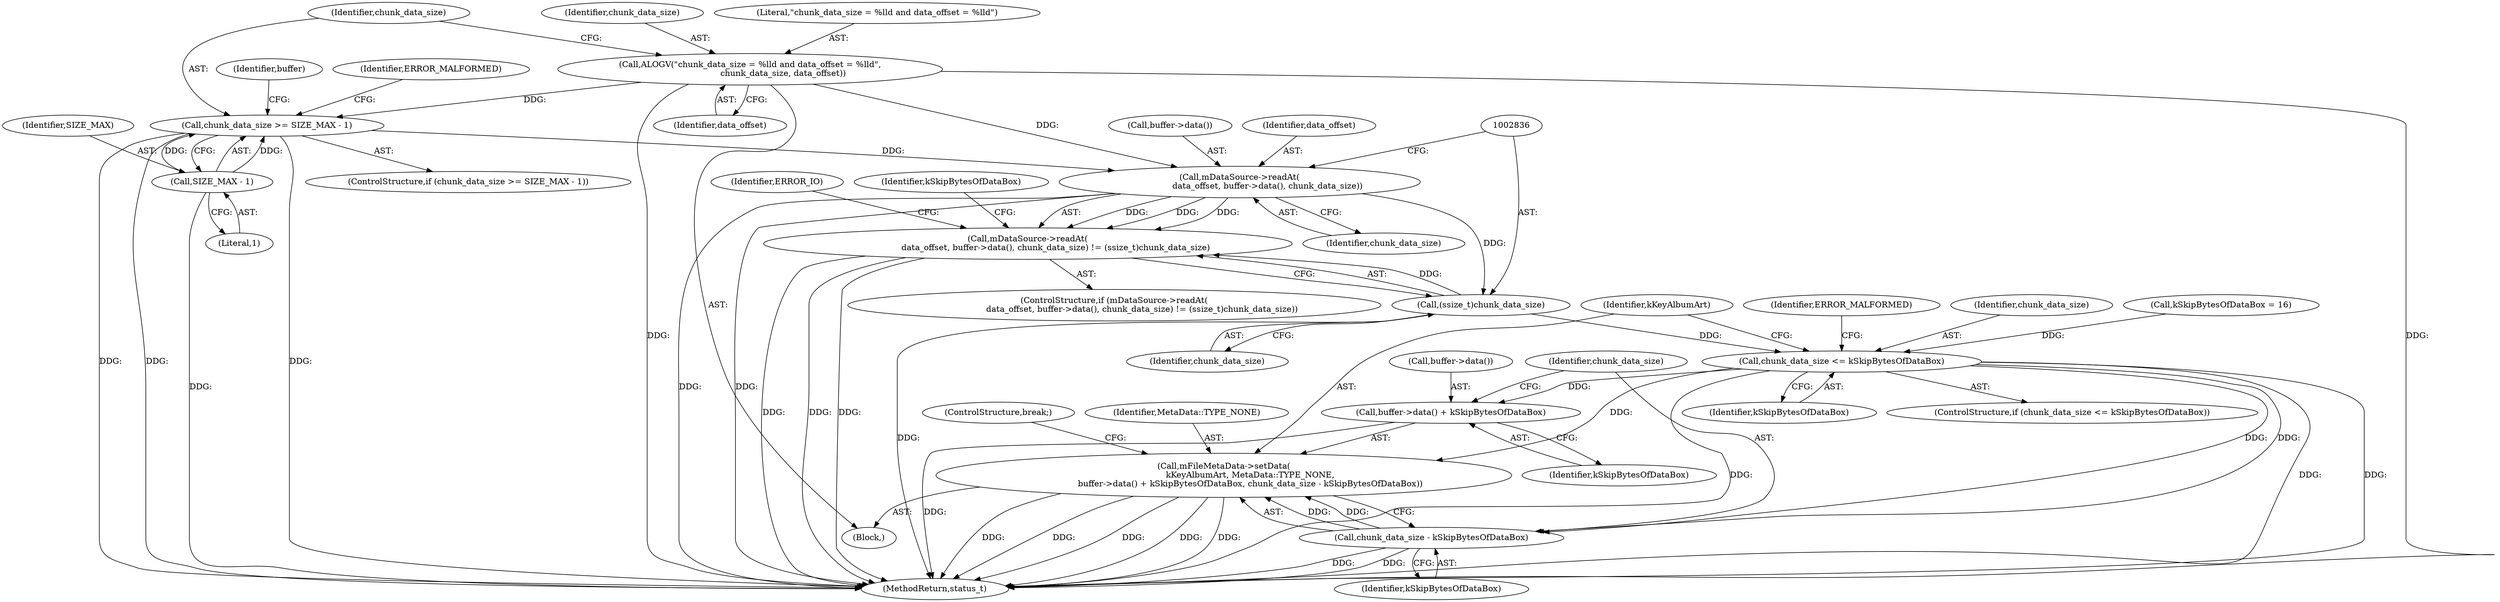 digraph "0_Android_2674a7218eaa3c87f2ee26d26da5b9170e10f859@API" {
"1002831" [label="(Call,mDataSource->readAt(\n                     data_offset, buffer->data(), chunk_data_size))"];
"1002811" [label="(Call,ALOGV(\"chunk_data_size = %lld and data_offset = %lld\",\n                         chunk_data_size, data_offset))"];
"1002816" [label="(Call,chunk_data_size >= SIZE_MAX - 1)"];
"1002818" [label="(Call,SIZE_MAX - 1)"];
"1002830" [label="(Call,mDataSource->readAt(\n                     data_offset, buffer->data(), chunk_data_size) != (ssize_t)chunk_data_size)"];
"1002835" [label="(Call,(ssize_t)chunk_data_size)"];
"1002846" [label="(Call,chunk_data_size <= kSkipBytesOfDataBox)"];
"1002852" [label="(Call,mFileMetaData->setData(\n                    kKeyAlbumArt, MetaData::TYPE_NONE,\n                    buffer->data() + kSkipBytesOfDataBox, chunk_data_size - kSkipBytesOfDataBox))"];
"1002855" [label="(Call,buffer->data() + kSkipBytesOfDataBox)"];
"1002858" [label="(Call,chunk_data_size - kSkipBytesOfDataBox)"];
"1002820" [label="(Literal,1)"];
"1002851" [label="(Identifier,ERROR_MALFORMED)"];
"1002853" [label="(Identifier,kKeyAlbumArt)"];
"1002833" [label="(Call,buffer->data())"];
"1002927" [label="(MethodReturn,status_t)"];
"1002837" [label="(Identifier,chunk_data_size)"];
"1002817" [label="(Identifier,chunk_data_size)"];
"1002811" [label="(Call,ALOGV(\"chunk_data_size = %lld and data_offset = %lld\",\n                         chunk_data_size, data_offset))"];
"1002861" [label="(ControlStructure,break;)"];
"1002846" [label="(Call,chunk_data_size <= kSkipBytesOfDataBox)"];
"1002859" [label="(Identifier,chunk_data_size)"];
"1002831" [label="(Call,mDataSource->readAt(\n                     data_offset, buffer->data(), chunk_data_size))"];
"1002830" [label="(Call,mDataSource->readAt(\n                     data_offset, buffer->data(), chunk_data_size) != (ssize_t)chunk_data_size)"];
"1002847" [label="(Identifier,chunk_data_size)"];
"1002852" [label="(Call,mFileMetaData->setData(\n                    kKeyAlbumArt, MetaData::TYPE_NONE,\n                    buffer->data() + kSkipBytesOfDataBox, chunk_data_size - kSkipBytesOfDataBox))"];
"1002856" [label="(Call,buffer->data())"];
"1002813" [label="(Identifier,chunk_data_size)"];
"1002810" [label="(Block,)"];
"1002819" [label="(Identifier,SIZE_MAX)"];
"1002848" [label="(Identifier,kSkipBytesOfDataBox)"];
"1002815" [label="(ControlStructure,if (chunk_data_size >= SIZE_MAX - 1))"];
"1002834" [label="(Identifier,chunk_data_size)"];
"1002845" [label="(ControlStructure,if (chunk_data_size <= kSkipBytesOfDataBox))"];
"1002857" [label="(Identifier,kSkipBytesOfDataBox)"];
"1002842" [label="(Call,kSkipBytesOfDataBox = 16)"];
"1002840" [label="(Identifier,ERROR_IO)"];
"1002812" [label="(Literal,\"chunk_data_size = %lld and data_offset = %lld\")"];
"1002816" [label="(Call,chunk_data_size >= SIZE_MAX - 1)"];
"1002814" [label="(Identifier,data_offset)"];
"1002826" [label="(Identifier,buffer)"];
"1002854" [label="(Identifier,MetaData::TYPE_NONE)"];
"1002823" [label="(Identifier,ERROR_MALFORMED)"];
"1002829" [label="(ControlStructure,if (mDataSource->readAt(\n                     data_offset, buffer->data(), chunk_data_size) != (ssize_t)chunk_data_size))"];
"1002818" [label="(Call,SIZE_MAX - 1)"];
"1002835" [label="(Call,(ssize_t)chunk_data_size)"];
"1002843" [label="(Identifier,kSkipBytesOfDataBox)"];
"1002855" [label="(Call,buffer->data() + kSkipBytesOfDataBox)"];
"1002860" [label="(Identifier,kSkipBytesOfDataBox)"];
"1002832" [label="(Identifier,data_offset)"];
"1002858" [label="(Call,chunk_data_size - kSkipBytesOfDataBox)"];
"1002831" -> "1002830"  [label="AST: "];
"1002831" -> "1002834"  [label="CFG: "];
"1002832" -> "1002831"  [label="AST: "];
"1002833" -> "1002831"  [label="AST: "];
"1002834" -> "1002831"  [label="AST: "];
"1002836" -> "1002831"  [label="CFG: "];
"1002831" -> "1002927"  [label="DDG: "];
"1002831" -> "1002927"  [label="DDG: "];
"1002831" -> "1002830"  [label="DDG: "];
"1002831" -> "1002830"  [label="DDG: "];
"1002831" -> "1002830"  [label="DDG: "];
"1002811" -> "1002831"  [label="DDG: "];
"1002816" -> "1002831"  [label="DDG: "];
"1002831" -> "1002835"  [label="DDG: "];
"1002811" -> "1002810"  [label="AST: "];
"1002811" -> "1002814"  [label="CFG: "];
"1002812" -> "1002811"  [label="AST: "];
"1002813" -> "1002811"  [label="AST: "];
"1002814" -> "1002811"  [label="AST: "];
"1002817" -> "1002811"  [label="CFG: "];
"1002811" -> "1002927"  [label="DDG: "];
"1002811" -> "1002927"  [label="DDG: "];
"1002811" -> "1002816"  [label="DDG: "];
"1002816" -> "1002815"  [label="AST: "];
"1002816" -> "1002818"  [label="CFG: "];
"1002817" -> "1002816"  [label="AST: "];
"1002818" -> "1002816"  [label="AST: "];
"1002823" -> "1002816"  [label="CFG: "];
"1002826" -> "1002816"  [label="CFG: "];
"1002816" -> "1002927"  [label="DDG: "];
"1002816" -> "1002927"  [label="DDG: "];
"1002816" -> "1002927"  [label="DDG: "];
"1002818" -> "1002816"  [label="DDG: "];
"1002818" -> "1002816"  [label="DDG: "];
"1002818" -> "1002820"  [label="CFG: "];
"1002819" -> "1002818"  [label="AST: "];
"1002820" -> "1002818"  [label="AST: "];
"1002818" -> "1002927"  [label="DDG: "];
"1002830" -> "1002829"  [label="AST: "];
"1002830" -> "1002835"  [label="CFG: "];
"1002835" -> "1002830"  [label="AST: "];
"1002840" -> "1002830"  [label="CFG: "];
"1002843" -> "1002830"  [label="CFG: "];
"1002830" -> "1002927"  [label="DDG: "];
"1002830" -> "1002927"  [label="DDG: "];
"1002830" -> "1002927"  [label="DDG: "];
"1002835" -> "1002830"  [label="DDG: "];
"1002835" -> "1002837"  [label="CFG: "];
"1002836" -> "1002835"  [label="AST: "];
"1002837" -> "1002835"  [label="AST: "];
"1002835" -> "1002927"  [label="DDG: "];
"1002835" -> "1002846"  [label="DDG: "];
"1002846" -> "1002845"  [label="AST: "];
"1002846" -> "1002848"  [label="CFG: "];
"1002847" -> "1002846"  [label="AST: "];
"1002848" -> "1002846"  [label="AST: "];
"1002851" -> "1002846"  [label="CFG: "];
"1002853" -> "1002846"  [label="CFG: "];
"1002846" -> "1002927"  [label="DDG: "];
"1002846" -> "1002927"  [label="DDG: "];
"1002846" -> "1002927"  [label="DDG: "];
"1002842" -> "1002846"  [label="DDG: "];
"1002846" -> "1002852"  [label="DDG: "];
"1002846" -> "1002855"  [label="DDG: "];
"1002846" -> "1002858"  [label="DDG: "];
"1002846" -> "1002858"  [label="DDG: "];
"1002852" -> "1002810"  [label="AST: "];
"1002852" -> "1002858"  [label="CFG: "];
"1002853" -> "1002852"  [label="AST: "];
"1002854" -> "1002852"  [label="AST: "];
"1002855" -> "1002852"  [label="AST: "];
"1002858" -> "1002852"  [label="AST: "];
"1002861" -> "1002852"  [label="CFG: "];
"1002852" -> "1002927"  [label="DDG: "];
"1002852" -> "1002927"  [label="DDG: "];
"1002852" -> "1002927"  [label="DDG: "];
"1002852" -> "1002927"  [label="DDG: "];
"1002852" -> "1002927"  [label="DDG: "];
"1002858" -> "1002852"  [label="DDG: "];
"1002858" -> "1002852"  [label="DDG: "];
"1002855" -> "1002857"  [label="CFG: "];
"1002856" -> "1002855"  [label="AST: "];
"1002857" -> "1002855"  [label="AST: "];
"1002859" -> "1002855"  [label="CFG: "];
"1002855" -> "1002927"  [label="DDG: "];
"1002858" -> "1002860"  [label="CFG: "];
"1002859" -> "1002858"  [label="AST: "];
"1002860" -> "1002858"  [label="AST: "];
"1002858" -> "1002927"  [label="DDG: "];
"1002858" -> "1002927"  [label="DDG: "];
}
